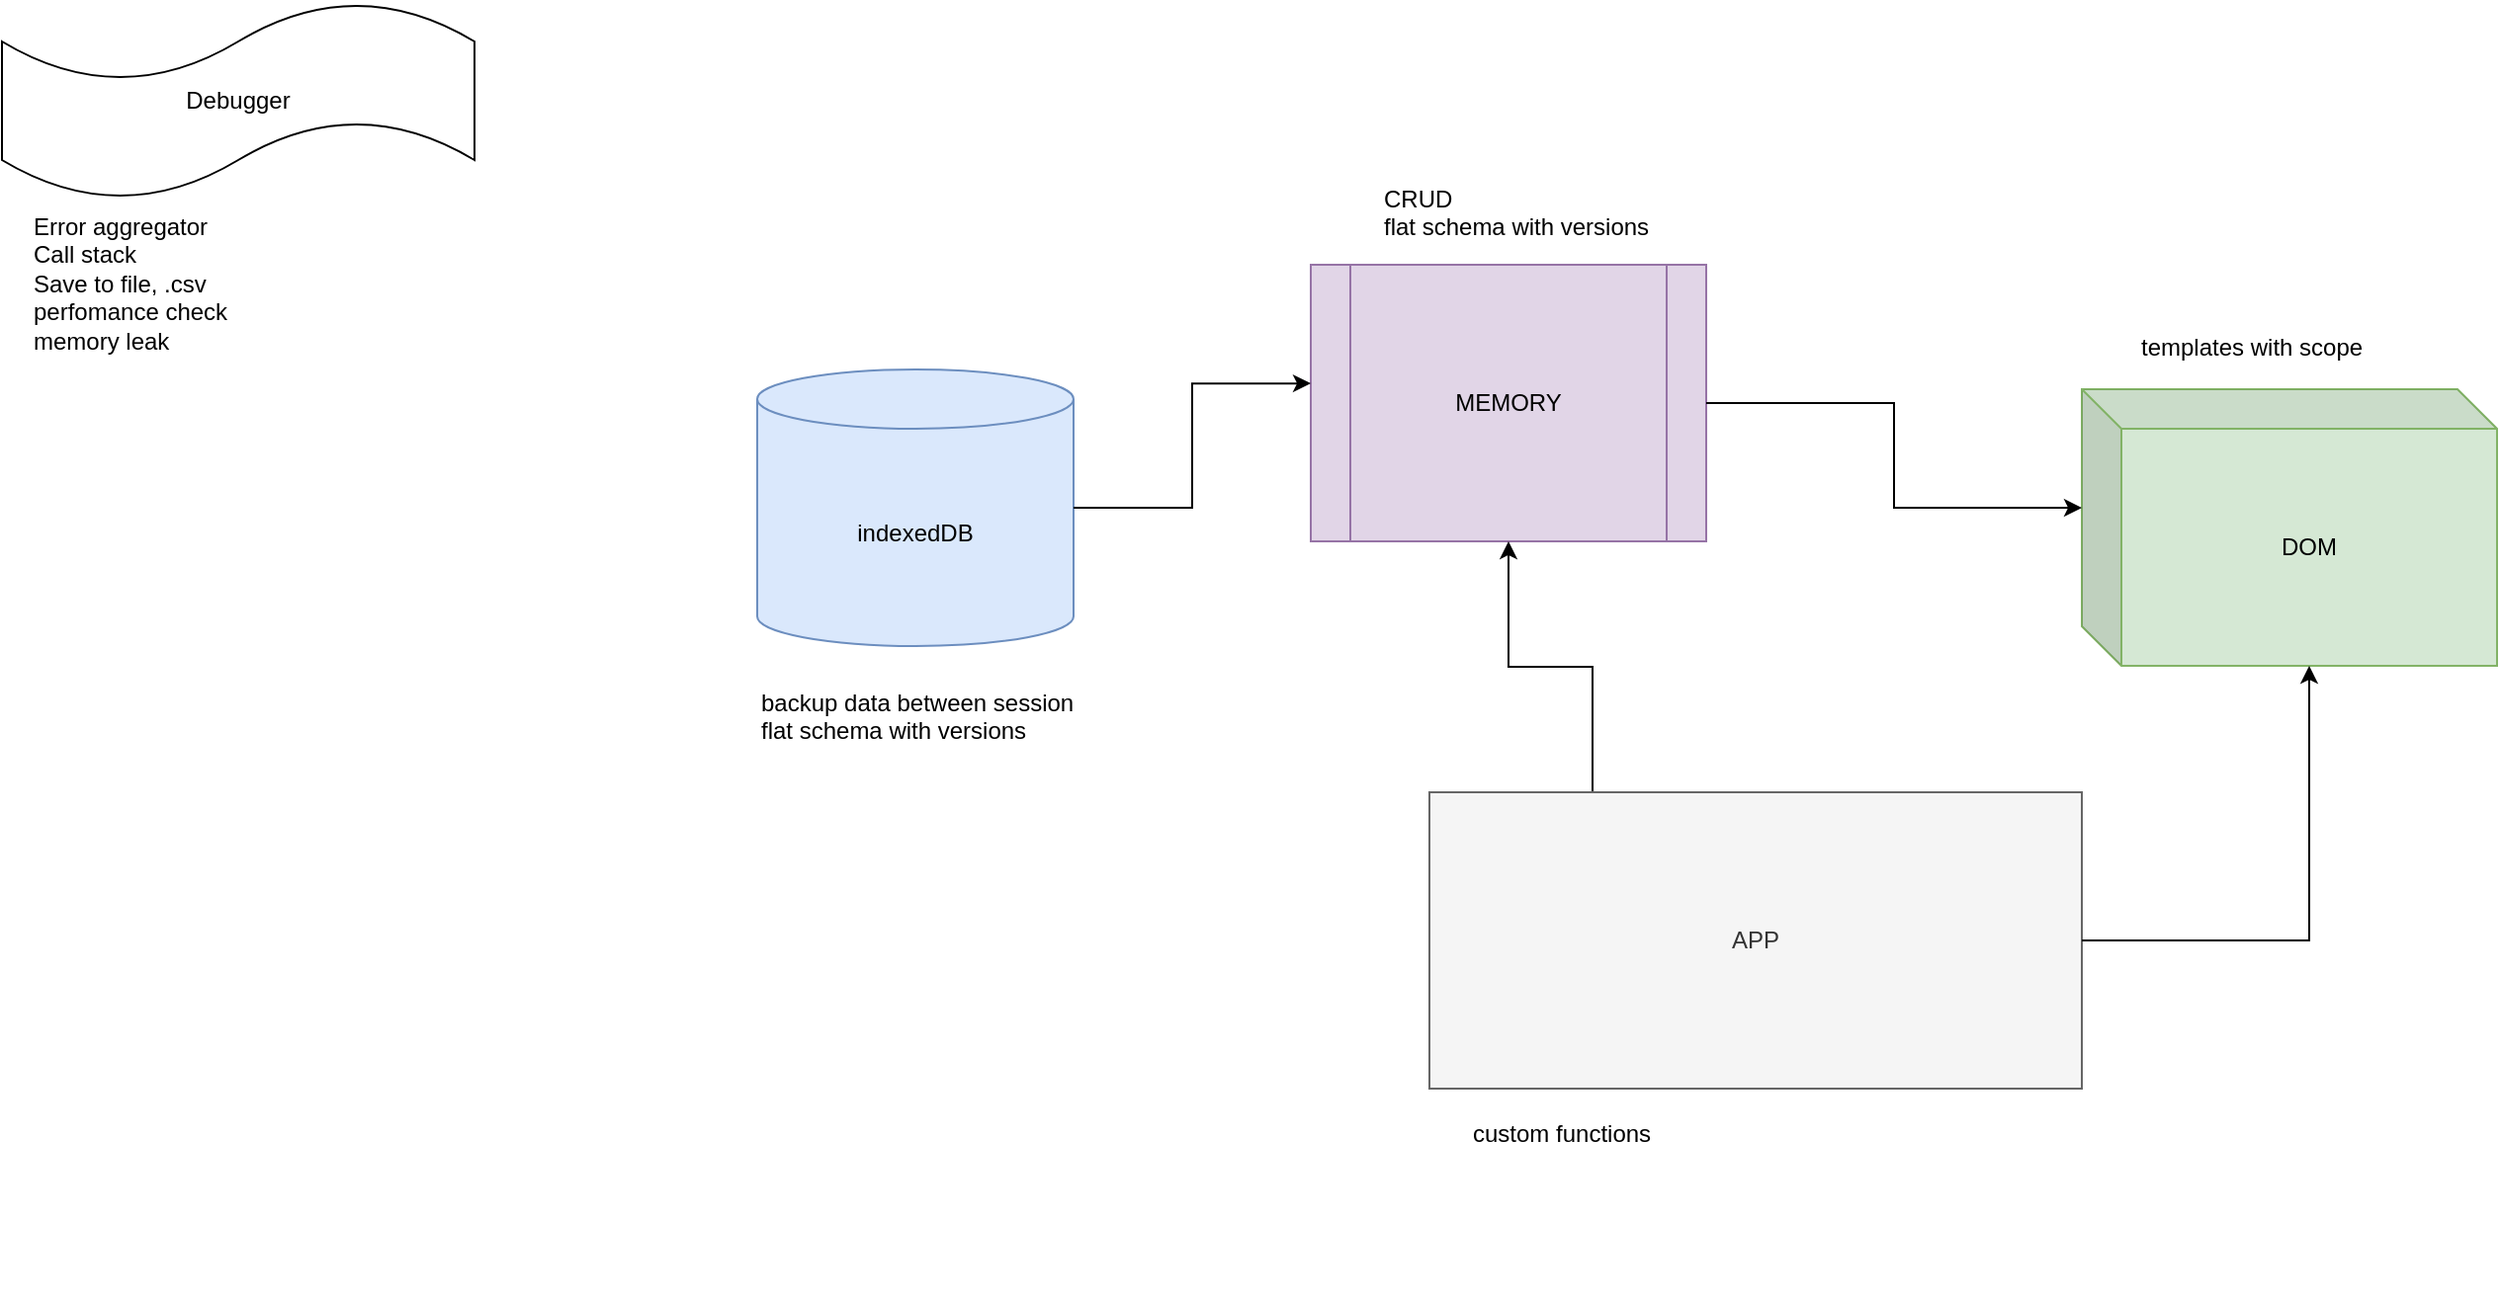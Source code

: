 <mxfile version="28.0.6">
  <diagram name="Page-1" id="NnhPgHPAexN38f0w2PTw">
    <mxGraphModel dx="2512" dy="1259" grid="0" gridSize="10" guides="1" tooltips="1" connect="1" arrows="1" fold="1" page="1" pageScale="1" pageWidth="1920" pageHeight="1200" math="0" shadow="0">
      <root>
        <mxCell id="0" />
        <mxCell id="1" parent="0" />
        <mxCell id="MT4EGV9491BI-PrRQRtM-1" value="indexedDB" style="shape=cylinder3;whiteSpace=wrap;html=1;boundedLbl=1;backgroundOutline=1;size=15;fillColor=#dae8fc;strokeColor=#6c8ebf;" vertex="1" parent="1">
          <mxGeometry x="460" y="230" width="160" height="140" as="geometry" />
        </mxCell>
        <mxCell id="MT4EGV9491BI-PrRQRtM-2" value="DOM" style="shape=cube;whiteSpace=wrap;html=1;boundedLbl=1;backgroundOutline=1;darkOpacity=0.05;darkOpacity2=0.1;fillColor=#d5e8d4;strokeColor=#82b366;" vertex="1" parent="1">
          <mxGeometry x="1130" y="240" width="210" height="140" as="geometry" />
        </mxCell>
        <mxCell id="MT4EGV9491BI-PrRQRtM-3" value="MEMORY" style="shape=process;whiteSpace=wrap;html=1;backgroundOutline=1;fillColor=#e1d5e7;strokeColor=#9673a6;" vertex="1" parent="1">
          <mxGeometry x="740" y="177" width="200" height="140" as="geometry" />
        </mxCell>
        <mxCell id="MT4EGV9491BI-PrRQRtM-15" style="edgeStyle=orthogonalEdgeStyle;rounded=0;orthogonalLoop=1;jettySize=auto;html=1;exitX=0.25;exitY=0;exitDx=0;exitDy=0;entryX=0.5;entryY=1;entryDx=0;entryDy=0;" edge="1" parent="1" source="MT4EGV9491BI-PrRQRtM-4" target="MT4EGV9491BI-PrRQRtM-3">
          <mxGeometry relative="1" as="geometry" />
        </mxCell>
        <mxCell id="MT4EGV9491BI-PrRQRtM-4" value="APP" style="rounded=0;whiteSpace=wrap;html=1;fillColor=#f5f5f5;fontColor=#333333;strokeColor=#666666;" vertex="1" parent="1">
          <mxGeometry x="800" y="444" width="330" height="150" as="geometry" />
        </mxCell>
        <mxCell id="MT4EGV9491BI-PrRQRtM-11" value="CRUD&lt;div&gt;flat schema with versions&lt;/div&gt;" style="text;html=1;whiteSpace=wrap;overflow=hidden;rounded=0;" vertex="1" parent="1">
          <mxGeometry x="775" y="130" width="180" height="120" as="geometry" />
        </mxCell>
        <mxCell id="MT4EGV9491BI-PrRQRtM-12" value="backup data between session&lt;div&gt;flat schema with versions&lt;/div&gt;" style="text;html=1;whiteSpace=wrap;overflow=hidden;rounded=0;" vertex="1" parent="1">
          <mxGeometry x="460" y="385" width="219" height="54" as="geometry" />
        </mxCell>
        <mxCell id="MT4EGV9491BI-PrRQRtM-13" style="edgeStyle=orthogonalEdgeStyle;rounded=0;orthogonalLoop=1;jettySize=auto;html=1;exitX=1;exitY=0.5;exitDx=0;exitDy=0;exitPerimeter=0;entryX=0;entryY=0.429;entryDx=0;entryDy=0;entryPerimeter=0;" edge="1" parent="1" source="MT4EGV9491BI-PrRQRtM-1" target="MT4EGV9491BI-PrRQRtM-3">
          <mxGeometry relative="1" as="geometry" />
        </mxCell>
        <mxCell id="MT4EGV9491BI-PrRQRtM-14" style="edgeStyle=orthogonalEdgeStyle;rounded=0;orthogonalLoop=1;jettySize=auto;html=1;exitX=1;exitY=0.5;exitDx=0;exitDy=0;entryX=0;entryY=0;entryDx=0;entryDy=60;entryPerimeter=0;" edge="1" parent="1" source="MT4EGV9491BI-PrRQRtM-3" target="MT4EGV9491BI-PrRQRtM-2">
          <mxGeometry relative="1" as="geometry" />
        </mxCell>
        <mxCell id="MT4EGV9491BI-PrRQRtM-16" style="edgeStyle=orthogonalEdgeStyle;rounded=0;orthogonalLoop=1;jettySize=auto;html=1;exitX=1;exitY=0.5;exitDx=0;exitDy=0;entryX=0;entryY=0;entryDx=115;entryDy=140;entryPerimeter=0;" edge="1" parent="1" source="MT4EGV9491BI-PrRQRtM-4" target="MT4EGV9491BI-PrRQRtM-2">
          <mxGeometry relative="1" as="geometry" />
        </mxCell>
        <mxCell id="MT4EGV9491BI-PrRQRtM-17" value="templates with scope" style="text;html=1;whiteSpace=wrap;overflow=hidden;rounded=0;" vertex="1" parent="1">
          <mxGeometry x="1158" y="205" width="180" height="120" as="geometry" />
        </mxCell>
        <mxCell id="MT4EGV9491BI-PrRQRtM-18" value="Debugger" style="shape=tape;whiteSpace=wrap;html=1;" vertex="1" parent="1">
          <mxGeometry x="78" y="44" width="239" height="100" as="geometry" />
        </mxCell>
        <mxCell id="MT4EGV9491BI-PrRQRtM-19" value="Error aggregator&lt;div&gt;Call stack&lt;/div&gt;&lt;div&gt;Save to file, .csv&lt;/div&gt;&lt;div&gt;perfomance check&lt;/div&gt;&lt;div&gt;memory leak&lt;/div&gt;" style="text;html=1;whiteSpace=wrap;overflow=hidden;rounded=0;" vertex="1" parent="1">
          <mxGeometry x="92" y="144" width="180" height="120" as="geometry" />
        </mxCell>
        <mxCell id="MT4EGV9491BI-PrRQRtM-21" value="custom functions" style="text;html=1;whiteSpace=wrap;overflow=hidden;rounded=0;" vertex="1" parent="1">
          <mxGeometry x="820" y="603" width="274" height="95" as="geometry" />
        </mxCell>
      </root>
    </mxGraphModel>
  </diagram>
</mxfile>
